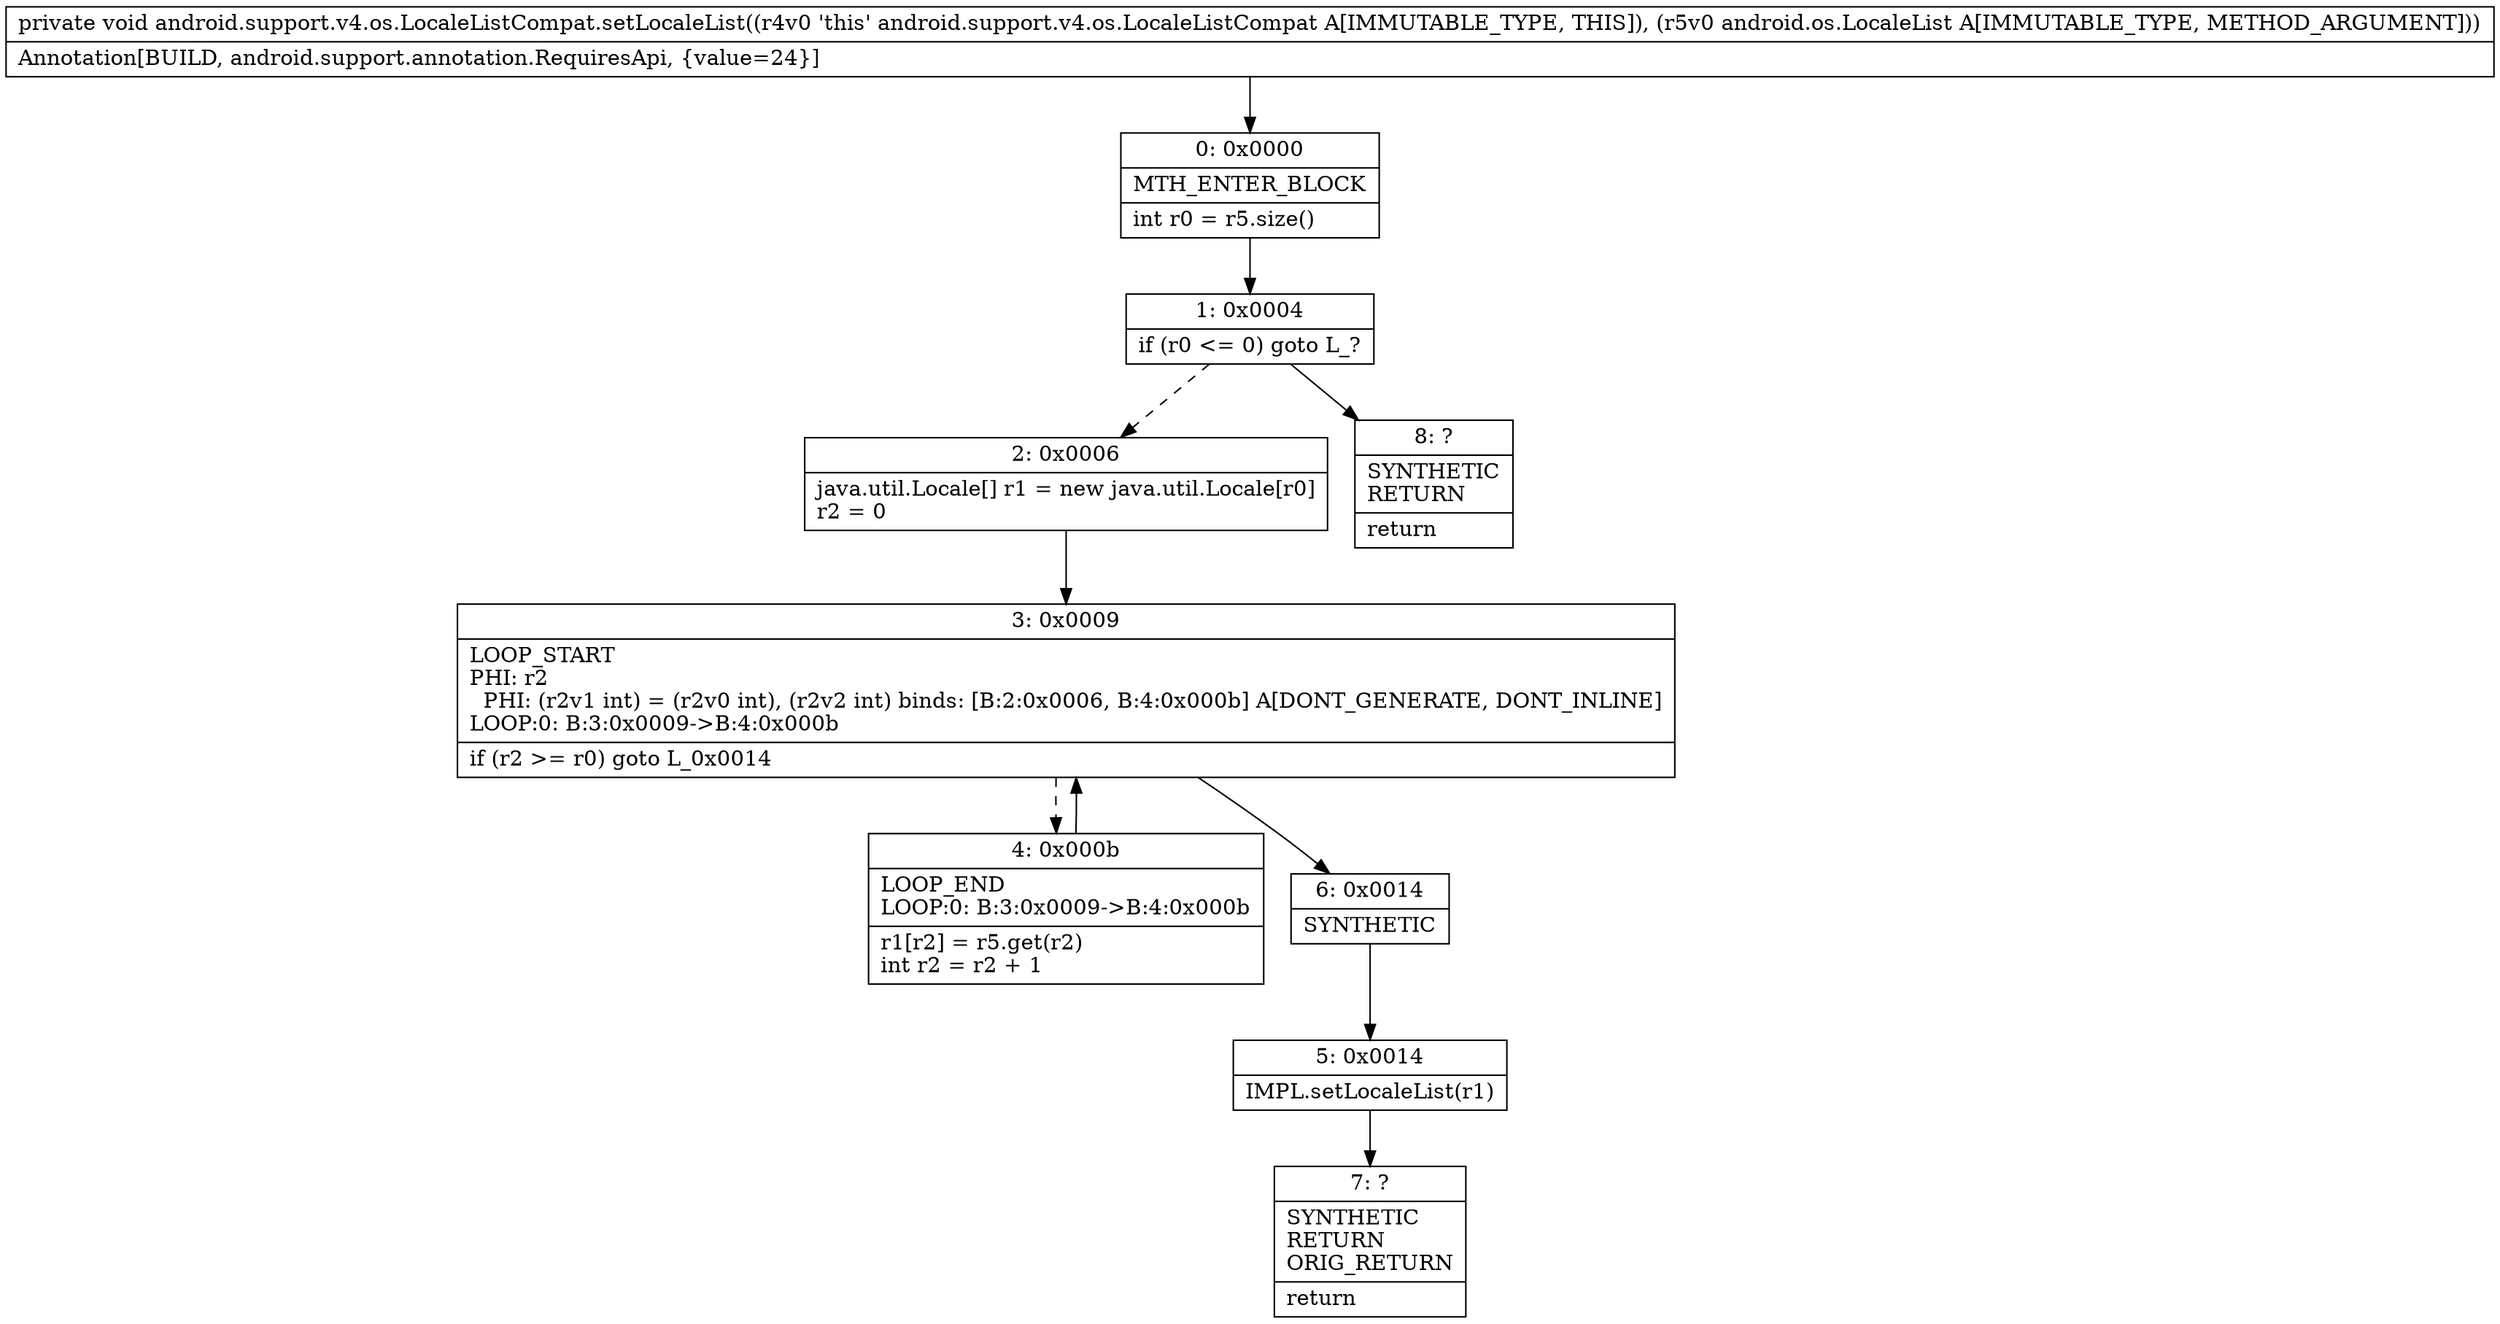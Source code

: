 digraph "CFG forandroid.support.v4.os.LocaleListCompat.setLocaleList(Landroid\/os\/LocaleList;)V" {
Node_0 [shape=record,label="{0\:\ 0x0000|MTH_ENTER_BLOCK\l|int r0 = r5.size()\l}"];
Node_1 [shape=record,label="{1\:\ 0x0004|if (r0 \<= 0) goto L_?\l}"];
Node_2 [shape=record,label="{2\:\ 0x0006|java.util.Locale[] r1 = new java.util.Locale[r0]\lr2 = 0\l}"];
Node_3 [shape=record,label="{3\:\ 0x0009|LOOP_START\lPHI: r2 \l  PHI: (r2v1 int) = (r2v0 int), (r2v2 int) binds: [B:2:0x0006, B:4:0x000b] A[DONT_GENERATE, DONT_INLINE]\lLOOP:0: B:3:0x0009\-\>B:4:0x000b\l|if (r2 \>= r0) goto L_0x0014\l}"];
Node_4 [shape=record,label="{4\:\ 0x000b|LOOP_END\lLOOP:0: B:3:0x0009\-\>B:4:0x000b\l|r1[r2] = r5.get(r2)\lint r2 = r2 + 1\l}"];
Node_5 [shape=record,label="{5\:\ 0x0014|IMPL.setLocaleList(r1)\l}"];
Node_6 [shape=record,label="{6\:\ 0x0014|SYNTHETIC\l}"];
Node_7 [shape=record,label="{7\:\ ?|SYNTHETIC\lRETURN\lORIG_RETURN\l|return\l}"];
Node_8 [shape=record,label="{8\:\ ?|SYNTHETIC\lRETURN\l|return\l}"];
MethodNode[shape=record,label="{private void android.support.v4.os.LocaleListCompat.setLocaleList((r4v0 'this' android.support.v4.os.LocaleListCompat A[IMMUTABLE_TYPE, THIS]), (r5v0 android.os.LocaleList A[IMMUTABLE_TYPE, METHOD_ARGUMENT]))  | Annotation[BUILD, android.support.annotation.RequiresApi, \{value=24\}]\l}"];
MethodNode -> Node_0;
Node_0 -> Node_1;
Node_1 -> Node_2[style=dashed];
Node_1 -> Node_8;
Node_2 -> Node_3;
Node_3 -> Node_4[style=dashed];
Node_3 -> Node_6;
Node_4 -> Node_3;
Node_5 -> Node_7;
Node_6 -> Node_5;
}

